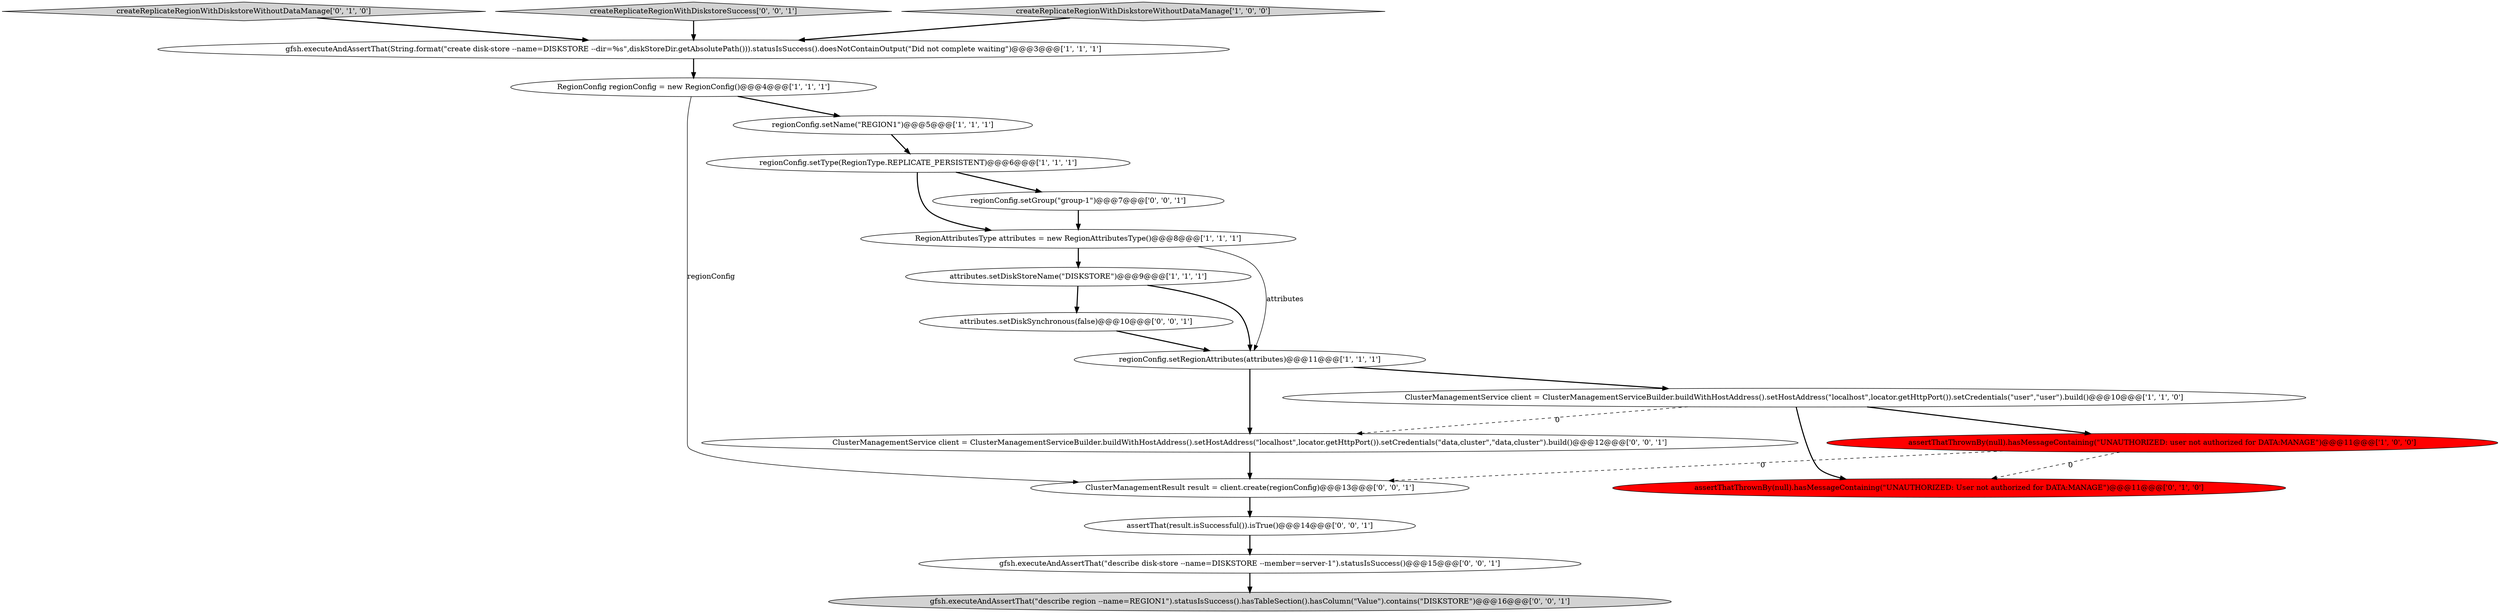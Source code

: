 digraph {
16 [style = filled, label = "attributes.setDiskSynchronous(false)@@@10@@@['0', '0', '1']", fillcolor = white, shape = ellipse image = "AAA0AAABBB3BBB"];
13 [style = filled, label = "ClusterManagementResult result = client.create(regionConfig)@@@13@@@['0', '0', '1']", fillcolor = white, shape = ellipse image = "AAA0AAABBB3BBB"];
0 [style = filled, label = "RegionAttributesType attributes = new RegionAttributesType()@@@8@@@['1', '1', '1']", fillcolor = white, shape = ellipse image = "AAA0AAABBB1BBB"];
8 [style = filled, label = "regionConfig.setName(\"REGION1\")@@@5@@@['1', '1', '1']", fillcolor = white, shape = ellipse image = "AAA0AAABBB1BBB"];
10 [style = filled, label = "createReplicateRegionWithDiskstoreWithoutDataManage['0', '1', '0']", fillcolor = lightgray, shape = diamond image = "AAA0AAABBB2BBB"];
14 [style = filled, label = "gfsh.executeAndAssertThat(\"describe disk-store --name=DISKSTORE --member=server-1\").statusIsSuccess()@@@15@@@['0', '0', '1']", fillcolor = white, shape = ellipse image = "AAA0AAABBB3BBB"];
15 [style = filled, label = "ClusterManagementService client = ClusterManagementServiceBuilder.buildWithHostAddress().setHostAddress(\"localhost\",locator.getHttpPort()).setCredentials(\"data,cluster\",\"data,cluster\").build()@@@12@@@['0', '0', '1']", fillcolor = white, shape = ellipse image = "AAA0AAABBB3BBB"];
19 [style = filled, label = "createReplicateRegionWithDiskstoreSuccess['0', '0', '1']", fillcolor = lightgray, shape = diamond image = "AAA0AAABBB3BBB"];
3 [style = filled, label = "attributes.setDiskStoreName(\"DISKSTORE\")@@@9@@@['1', '1', '1']", fillcolor = white, shape = ellipse image = "AAA0AAABBB1BBB"];
4 [style = filled, label = "regionConfig.setRegionAttributes(attributes)@@@11@@@['1', '1', '1']", fillcolor = white, shape = ellipse image = "AAA0AAABBB1BBB"];
11 [style = filled, label = "assertThatThrownBy(null).hasMessageContaining(\"UNAUTHORIZED: User not authorized for DATA:MANAGE\")@@@11@@@['0', '1', '0']", fillcolor = red, shape = ellipse image = "AAA1AAABBB2BBB"];
1 [style = filled, label = "ClusterManagementService client = ClusterManagementServiceBuilder.buildWithHostAddress().setHostAddress(\"localhost\",locator.getHttpPort()).setCredentials(\"user\",\"user\").build()@@@10@@@['1', '1', '0']", fillcolor = white, shape = ellipse image = "AAA0AAABBB1BBB"];
5 [style = filled, label = "createReplicateRegionWithDiskstoreWithoutDataManage['1', '0', '0']", fillcolor = lightgray, shape = diamond image = "AAA0AAABBB1BBB"];
17 [style = filled, label = "regionConfig.setGroup(\"group-1\")@@@7@@@['0', '0', '1']", fillcolor = white, shape = ellipse image = "AAA0AAABBB3BBB"];
6 [style = filled, label = "gfsh.executeAndAssertThat(String.format(\"create disk-store --name=DISKSTORE --dir=%s\",diskStoreDir.getAbsolutePath())).statusIsSuccess().doesNotContainOutput(\"Did not complete waiting\")@@@3@@@['1', '1', '1']", fillcolor = white, shape = ellipse image = "AAA0AAABBB1BBB"];
9 [style = filled, label = "regionConfig.setType(RegionType.REPLICATE_PERSISTENT)@@@6@@@['1', '1', '1']", fillcolor = white, shape = ellipse image = "AAA0AAABBB1BBB"];
12 [style = filled, label = "gfsh.executeAndAssertThat(\"describe region --name=REGION1\").statusIsSuccess().hasTableSection().hasColumn(\"Value\").contains(\"DISKSTORE\")@@@16@@@['0', '0', '1']", fillcolor = lightgray, shape = ellipse image = "AAA0AAABBB3BBB"];
2 [style = filled, label = "RegionConfig regionConfig = new RegionConfig()@@@4@@@['1', '1', '1']", fillcolor = white, shape = ellipse image = "AAA0AAABBB1BBB"];
18 [style = filled, label = "assertThat(result.isSuccessful()).isTrue()@@@14@@@['0', '0', '1']", fillcolor = white, shape = ellipse image = "AAA0AAABBB3BBB"];
7 [style = filled, label = "assertThatThrownBy(null).hasMessageContaining(\"UNAUTHORIZED: user not authorized for DATA:MANAGE\")@@@11@@@['1', '0', '0']", fillcolor = red, shape = ellipse image = "AAA1AAABBB1BBB"];
0->3 [style = bold, label=""];
15->13 [style = bold, label=""];
9->0 [style = bold, label=""];
0->4 [style = solid, label="attributes"];
1->15 [style = dashed, label="0"];
4->15 [style = bold, label=""];
7->11 [style = dashed, label="0"];
9->17 [style = bold, label=""];
3->16 [style = bold, label=""];
2->13 [style = solid, label="regionConfig"];
19->6 [style = bold, label=""];
3->4 [style = bold, label=""];
1->7 [style = bold, label=""];
10->6 [style = bold, label=""];
1->11 [style = bold, label=""];
6->2 [style = bold, label=""];
17->0 [style = bold, label=""];
5->6 [style = bold, label=""];
14->12 [style = bold, label=""];
8->9 [style = bold, label=""];
7->13 [style = dashed, label="0"];
4->1 [style = bold, label=""];
16->4 [style = bold, label=""];
18->14 [style = bold, label=""];
13->18 [style = bold, label=""];
2->8 [style = bold, label=""];
}
